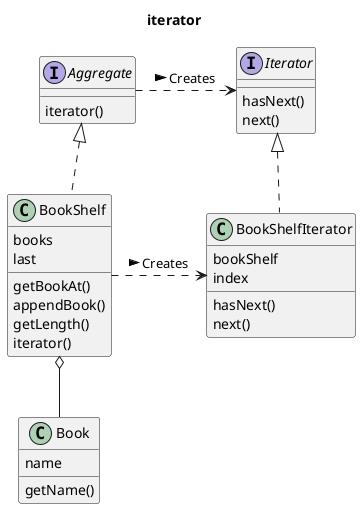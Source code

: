 @startuml
title:iterator

interface Aggregate
interface Iterator

class Book
class BookShelf
class BookShelfIterator


Aggregate .> Iterator:Creates >
BookShelf .> BookShelfIterator:Creates >
Aggregate <|.. BookShelf
Iterator <|.. BookShelfIterator
BookShelf o-- Book


Aggregate : iterator()
Iterator : hasNext()
Iterator : next()
BookShelf : books
BookShelf : last
BookShelf : getBookAt()
BookShelf : appendBook()
BookShelf : getLength()
BookShelf : iterator()
BookShelfIterator : bookShelf
BookShelfIterator : index
BookShelfIterator : hasNext()
BookShelfIterator : next()
Book : name
Book : getName()





@enduml
